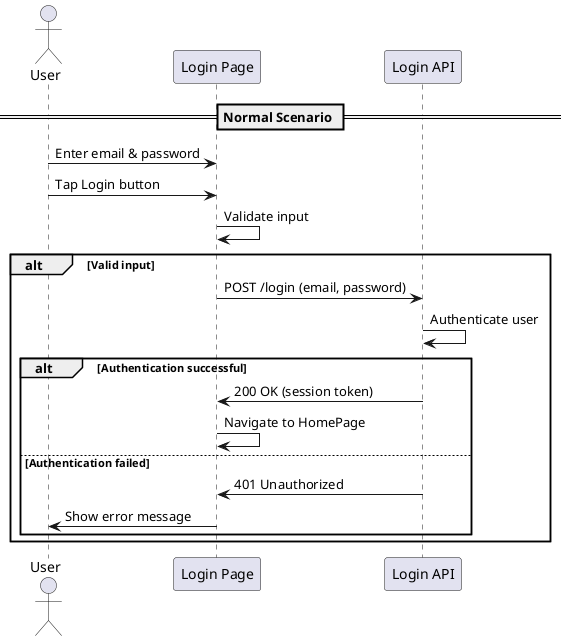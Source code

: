 @startuml

actor User
participant "Login Page" as UI
participant "Login API" as API

== Normal Scenario ==
User -> UI: Enter email & password
User -> UI: Tap Login button
UI -> UI: Validate input
alt Valid input
    UI -> API: POST /login (email, password)
    API -> API: Authenticate user
    alt Authentication successful
        API -> UI: 200 OK (session token)
        UI -> UI: Navigate to HomePage
    else Authentication failed
        API -> UI: 401 Unauthorized
        UI -> User: Show error message
    end
end

@enduml